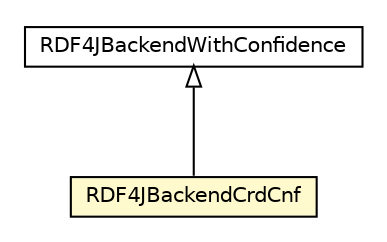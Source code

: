 #!/usr/local/bin/dot
#
# Class diagram 
# Generated by UMLGraph version R5_6-24-gf6e263 (http://www.umlgraph.org/)
#

digraph G {
	edge [fontname="Helvetica",fontsize=10,labelfontname="Helvetica",labelfontsize=10];
	node [fontname="Helvetica",fontsize=10,shape=plaintext];
	nodesep=0.25;
	ranksep=0.5;
	// org.universAAL.context.che.database.impl.RDF4JBackendCrdCnf
	c5377 [label=<<table title="org.universAAL.context.che.database.impl.RDF4JBackendCrdCnf" border="0" cellborder="1" cellspacing="0" cellpadding="2" port="p" bgcolor="lemonChiffon" href="./RDF4JBackendCrdCnf.html">
		<tr><td><table border="0" cellspacing="0" cellpadding="1">
<tr><td align="center" balign="center"> RDF4JBackendCrdCnf </td></tr>
		</table></td></tr>
		</table>>, URL="./RDF4JBackendCrdCnf.html", fontname="Helvetica", fontcolor="black", fontsize=10.0];
	// org.universAAL.context.che.database.impl.RDF4JBackendWithConfidence
	c5379 [label=<<table title="org.universAAL.context.che.database.impl.RDF4JBackendWithConfidence" border="0" cellborder="1" cellspacing="0" cellpadding="2" port="p" href="./RDF4JBackendWithConfidence.html">
		<tr><td><table border="0" cellspacing="0" cellpadding="1">
<tr><td align="center" balign="center"> RDF4JBackendWithConfidence </td></tr>
		</table></td></tr>
		</table>>, URL="./RDF4JBackendWithConfidence.html", fontname="Helvetica", fontcolor="black", fontsize=10.0];
	//org.universAAL.context.che.database.impl.RDF4JBackendCrdCnf extends org.universAAL.context.che.database.impl.RDF4JBackendWithConfidence
	c5379:p -> c5377:p [dir=back,arrowtail=empty];
}

